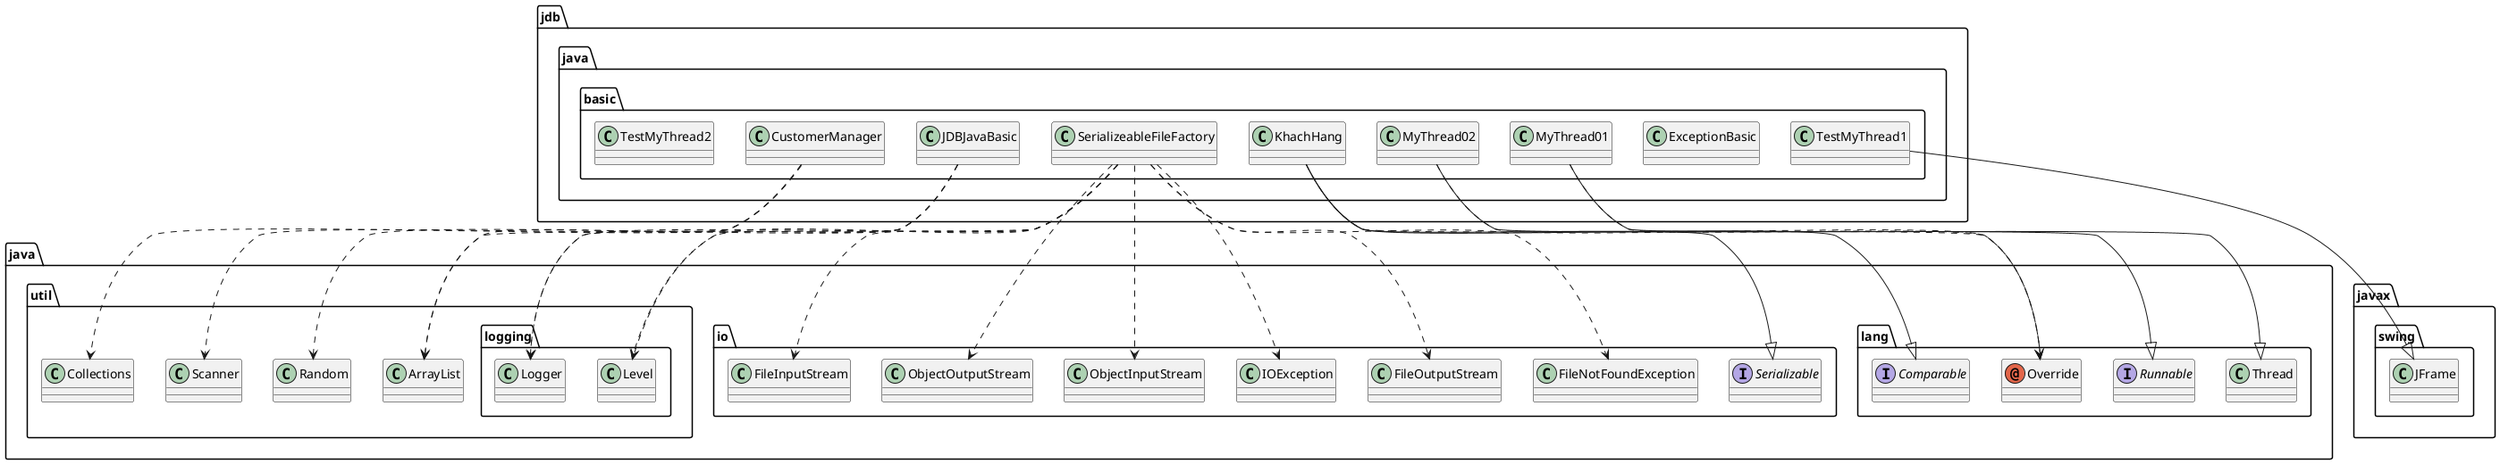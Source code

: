 @startuml
annotation java.lang.Override
class java.io.FileInputStream
class java.io.FileNotFoundException
class java.io.FileOutputStream
class java.io.IOException
class java.io.ObjectInputStream
class java.io.ObjectOutputStream
class java.lang.Thread
class java.util.ArrayList
class java.util.Collections
class java.util.Random
class java.util.Scanner
class java.util.logging.Level
class java.util.logging.Logger
class javax.swing.JFrame
class jdb.java.basic.CustomerManager
class jdb.java.basic.ExceptionBasic
class jdb.java.basic.JDBJavaBasic
class jdb.java.basic.KhachHang
class jdb.java.basic.MyThread01
class jdb.java.basic.MyThread02
class jdb.java.basic.SerializeableFileFactory
class jdb.java.basic.TestMyThread1
class jdb.java.basic.TestMyThread2
interface java.io.Serializable
interface java.lang.Comparable
interface java.lang.Runnable
jdb.java.basic.CustomerManager ..> java.util.ArrayList
jdb.java.basic.CustomerManager ..> java.util.Collections
jdb.java.basic.CustomerManager ..> java.util.Scanner
jdb.java.basic.JDBJavaBasic ..> java.util.Random
jdb.java.basic.JDBJavaBasic ..> java.util.logging.Level
jdb.java.basic.JDBJavaBasic ..> java.util.logging.Logger
jdb.java.basic.KhachHang ..> java.lang.Override
jdb.java.basic.KhachHang --|> java.io.Serializable
jdb.java.basic.KhachHang --|> java.lang.Comparable
jdb.java.basic.MyThread01 ..> java.lang.Override
jdb.java.basic.MyThread01 --|> java.lang.Thread
jdb.java.basic.MyThread02 ..> java.lang.Override
jdb.java.basic.MyThread02 --|> java.lang.Runnable
jdb.java.basic.SerializeableFileFactory ..> java.io.FileInputStream
jdb.java.basic.SerializeableFileFactory ..> java.io.FileNotFoundException
jdb.java.basic.SerializeableFileFactory ..> java.io.FileOutputStream
jdb.java.basic.SerializeableFileFactory ..> java.io.IOException
jdb.java.basic.SerializeableFileFactory ..> java.io.ObjectInputStream
jdb.java.basic.SerializeableFileFactory ..> java.io.ObjectOutputStream
jdb.java.basic.SerializeableFileFactory ..> java.util.ArrayList
jdb.java.basic.SerializeableFileFactory ..> java.util.logging.Level
jdb.java.basic.SerializeableFileFactory ..> java.util.logging.Logger
jdb.java.basic.TestMyThread1 --|> javax.swing.JFrame
@enduml